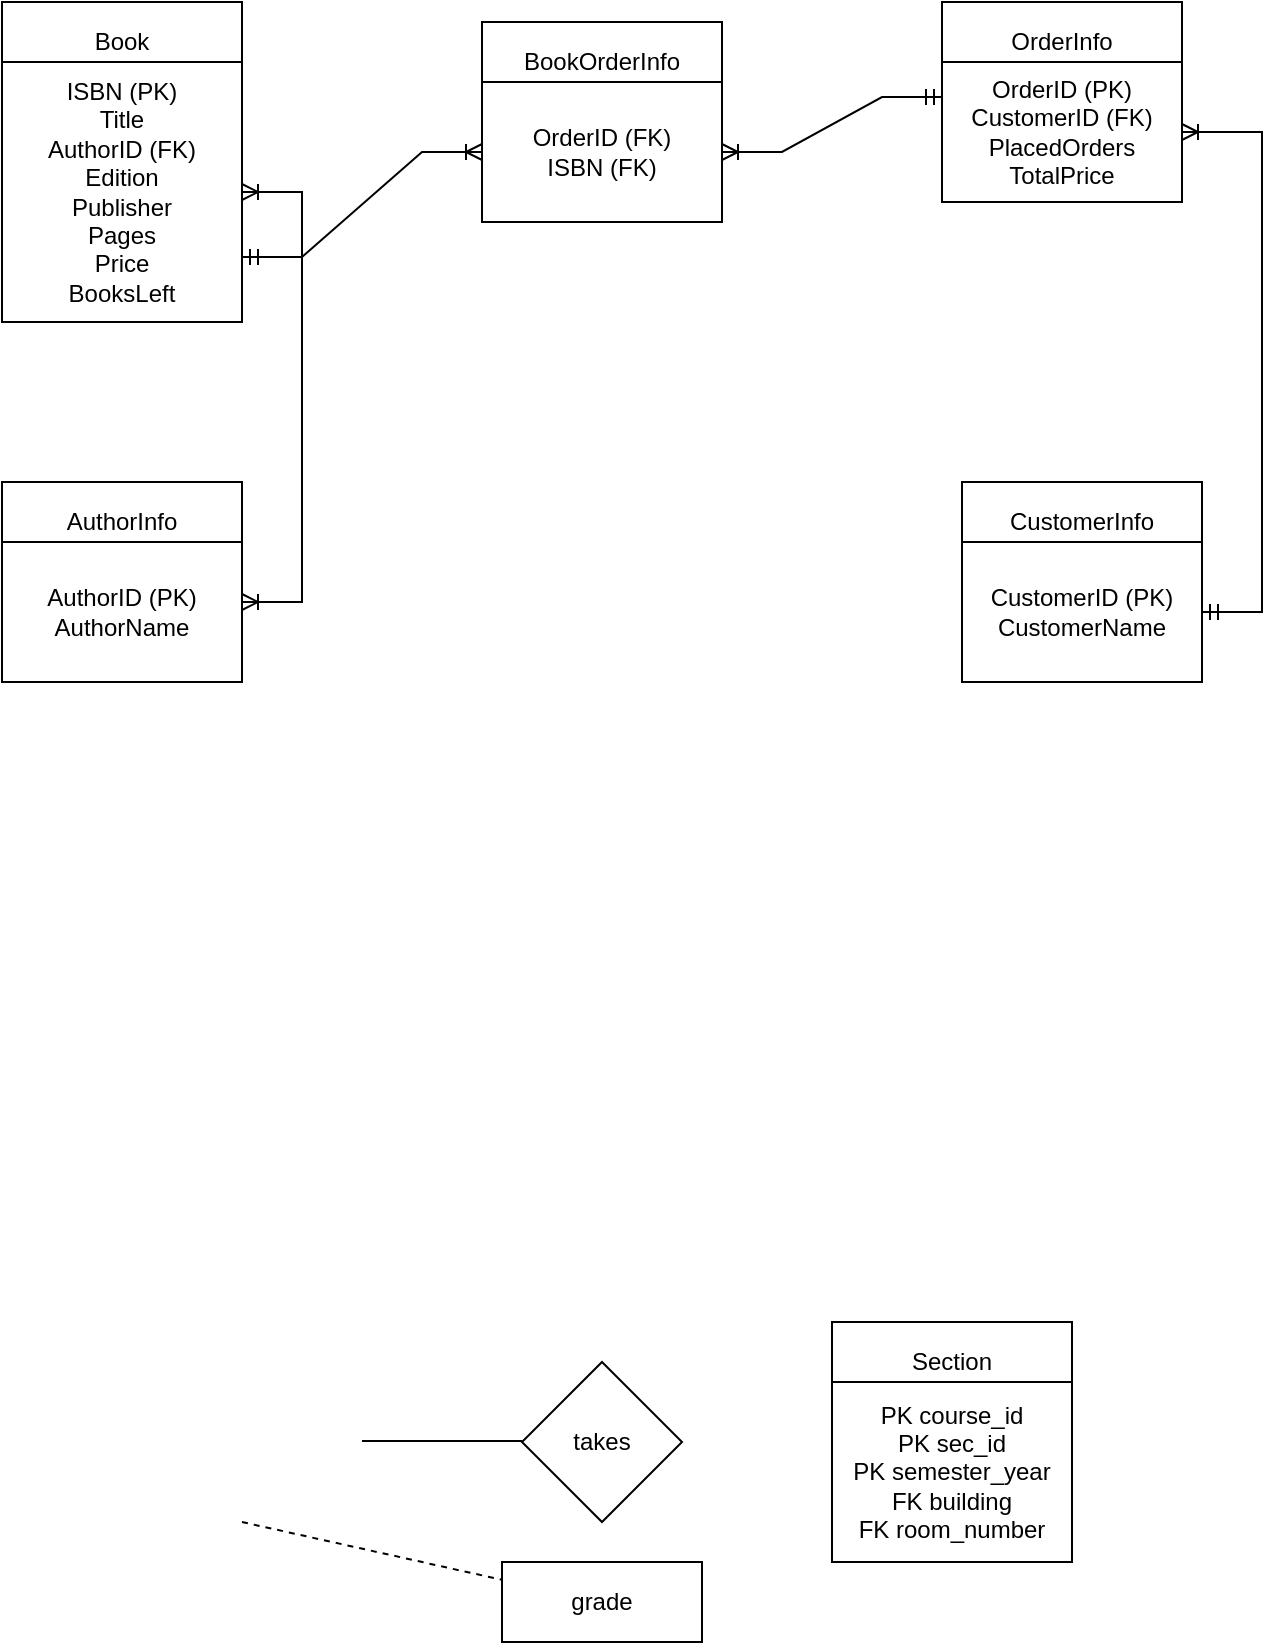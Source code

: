 <mxfile version="20.8.16" type="device"><diagram id="R2lEEEUBdFMjLlhIrx00" name="Page-1"><mxGraphModel dx="1326" dy="662" grid="1" gridSize="10" guides="1" tooltips="1" connect="1" arrows="1" fold="1" page="1" pageScale="1" pageWidth="850" pageHeight="1100" math="0" shadow="0" extFonts="Permanent Marker^https://fonts.googleapis.com/css?family=Permanent+Marker"><root><mxCell id="0"/><mxCell id="1" parent="0"/><mxCell id="_Y3TyvCaayvRIpgpVHr6-1" value="Book" style="rounded=0;whiteSpace=wrap;html=1;" parent="1" vertex="1"><mxGeometry x="100" y="120" width="120" height="40" as="geometry"/></mxCell><mxCell id="_Y3TyvCaayvRIpgpVHr6-2" value="ISBN (PK)&lt;br&gt;Title&lt;br&gt;AuthorID (FK)&lt;br&gt;Edition&lt;br&gt;Publisher&lt;br&gt;Pages&lt;br&gt;Price&lt;br&gt;BooksLeft" style="rounded=0;whiteSpace=wrap;html=1;" parent="1" vertex="1"><mxGeometry x="100" y="150" width="120" height="130" as="geometry"/></mxCell><mxCell id="_Y3TyvCaayvRIpgpVHr6-3" value="OrderInfo" style="rounded=0;whiteSpace=wrap;html=1;" parent="1" vertex="1"><mxGeometry x="570" y="120" width="120" height="40" as="geometry"/></mxCell><mxCell id="_Y3TyvCaayvRIpgpVHr6-4" value="OrderID (PK)&lt;br&gt;CustomerID (FK)&lt;br&gt;PlacedOrders&lt;br&gt;TotalPrice" style="rounded=0;whiteSpace=wrap;html=1;" parent="1" vertex="1"><mxGeometry x="570" y="150" width="120" height="70" as="geometry"/></mxCell><mxCell id="_Y3TyvCaayvRIpgpVHr6-28" value="takes" style="rhombus;whiteSpace=wrap;html=1;" parent="1" vertex="1"><mxGeometry x="360" y="800" width="80" height="80" as="geometry"/></mxCell><mxCell id="_Y3TyvCaayvRIpgpVHr6-29" value="Section" style="rounded=0;whiteSpace=wrap;html=1;" parent="1" vertex="1"><mxGeometry x="515" y="780" width="120" height="40" as="geometry"/></mxCell><mxCell id="_Y3TyvCaayvRIpgpVHr6-30" value="PK course_id&lt;br&gt;PK sec_id&lt;br&gt;PK semester_year&lt;br&gt;FK building&lt;br&gt;FK room_number" style="rounded=0;whiteSpace=wrap;html=1;" parent="1" vertex="1"><mxGeometry x="515" y="810" width="120" height="90" as="geometry"/></mxCell><mxCell id="_Y3TyvCaayvRIpgpVHr6-38" value="" style="endArrow=none;dashed=1;html=1;rounded=0;exitX=0.5;exitY=1;exitDx=0;exitDy=0;" parent="1" target="_Y3TyvCaayvRIpgpVHr6-39" edge="1"><mxGeometry width="50" height="50" relative="1" as="geometry"><mxPoint x="220" y="880" as="sourcePoint"/><mxPoint x="340" y="940" as="targetPoint"/></mxGeometry></mxCell><mxCell id="_Y3TyvCaayvRIpgpVHr6-39" value="grade" style="rounded=0;whiteSpace=wrap;html=1;" parent="1" vertex="1"><mxGeometry x="350" y="900" width="100" height="40" as="geometry"/></mxCell><mxCell id="_Y3TyvCaayvRIpgpVHr6-41" value="" style="endArrow=none;html=1;rounded=0;entryX=0;entryY=0.5;entryDx=0;entryDy=0;" parent="1" edge="1"><mxGeometry width="50" height="50" relative="1" as="geometry"><mxPoint x="280" y="839.5" as="sourcePoint"/><mxPoint x="360" y="839.5" as="targetPoint"/></mxGeometry></mxCell><mxCell id="tcQ0Gwhhycuhxqq3Vs-W-1" value="AuthorInfo" style="rounded=0;whiteSpace=wrap;html=1;" vertex="1" parent="1"><mxGeometry x="100" y="360" width="120" height="40" as="geometry"/></mxCell><mxCell id="tcQ0Gwhhycuhxqq3Vs-W-2" value="AuthorID (PK)&lt;br&gt;AuthorName" style="rounded=0;whiteSpace=wrap;html=1;" vertex="1" parent="1"><mxGeometry x="100" y="390" width="120" height="70" as="geometry"/></mxCell><mxCell id="tcQ0Gwhhycuhxqq3Vs-W-3" value="CustomerInfo" style="rounded=0;whiteSpace=wrap;html=1;" vertex="1" parent="1"><mxGeometry x="580" y="360" width="120" height="40" as="geometry"/></mxCell><mxCell id="tcQ0Gwhhycuhxqq3Vs-W-4" value="CustomerID (PK)&lt;br&gt;CustomerName" style="rounded=0;whiteSpace=wrap;html=1;" vertex="1" parent="1"><mxGeometry x="580" y="390" width="120" height="70" as="geometry"/></mxCell><mxCell id="tcQ0Gwhhycuhxqq3Vs-W-14" value="" style="edgeStyle=entityRelationEdgeStyle;fontSize=12;html=1;endArrow=ERoneToMany;startArrow=ERoneToMany;rounded=0;entryX=1;entryY=0.5;entryDx=0;entryDy=0;" edge="1" parent="1" target="_Y3TyvCaayvRIpgpVHr6-2"><mxGeometry width="100" height="100" relative="1" as="geometry"><mxPoint x="220" y="420" as="sourcePoint"/><mxPoint x="280" y="240" as="targetPoint"/></mxGeometry></mxCell><mxCell id="tcQ0Gwhhycuhxqq3Vs-W-15" value="BookOrderInfo" style="rounded=0;whiteSpace=wrap;html=1;" vertex="1" parent="1"><mxGeometry x="340" y="130" width="120" height="40" as="geometry"/></mxCell><mxCell id="tcQ0Gwhhycuhxqq3Vs-W-16" value="OrderID (FK)&lt;br&gt;ISBN (FK)" style="rounded=0;whiteSpace=wrap;html=1;" vertex="1" parent="1"><mxGeometry x="340" y="160" width="120" height="70" as="geometry"/></mxCell><mxCell id="tcQ0Gwhhycuhxqq3Vs-W-19" value="" style="edgeStyle=entityRelationEdgeStyle;fontSize=12;html=1;endArrow=ERoneToMany;startArrow=ERmandOne;rounded=0;entryX=0;entryY=0.5;entryDx=0;entryDy=0;exitX=1;exitY=0.75;exitDx=0;exitDy=0;" edge="1" parent="1" source="_Y3TyvCaayvRIpgpVHr6-2" target="tcQ0Gwhhycuhxqq3Vs-W-16"><mxGeometry width="100" height="100" relative="1" as="geometry"><mxPoint x="450" y="500" as="sourcePoint"/><mxPoint x="550" y="400" as="targetPoint"/></mxGeometry></mxCell><mxCell id="tcQ0Gwhhycuhxqq3Vs-W-20" value="" style="edgeStyle=entityRelationEdgeStyle;fontSize=12;html=1;endArrow=ERoneToMany;startArrow=ERmandOne;rounded=0;entryX=1;entryY=0.5;entryDx=0;entryDy=0;exitX=0;exitY=0.25;exitDx=0;exitDy=0;" edge="1" parent="1" source="_Y3TyvCaayvRIpgpVHr6-4" target="tcQ0Gwhhycuhxqq3Vs-W-16"><mxGeometry width="100" height="100" relative="1" as="geometry"><mxPoint x="450" y="500" as="sourcePoint"/><mxPoint x="550" y="400" as="targetPoint"/></mxGeometry></mxCell><mxCell id="tcQ0Gwhhycuhxqq3Vs-W-22" value="" style="edgeStyle=entityRelationEdgeStyle;fontSize=12;html=1;endArrow=ERoneToMany;startArrow=ERmandOne;rounded=0;" edge="1" parent="1" source="tcQ0Gwhhycuhxqq3Vs-W-4" target="_Y3TyvCaayvRIpgpVHr6-4"><mxGeometry width="100" height="100" relative="1" as="geometry"><mxPoint x="450" y="500" as="sourcePoint"/><mxPoint x="630" y="220" as="targetPoint"/></mxGeometry></mxCell></root></mxGraphModel></diagram></mxfile>